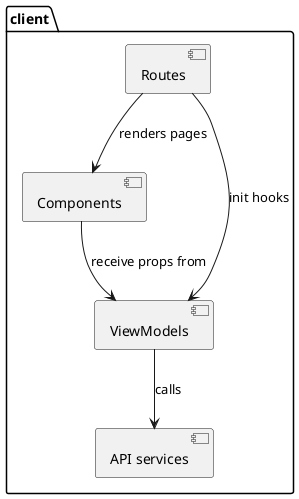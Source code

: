 @startuml
' High level structure of the React client application
package client {
  [Components] as C
  [ViewModels] as VM
  [API services] as API
  [Routes] as R
}

C --> VM : receive props from
VM --> API : calls
R --> C : renders pages
R --> VM : init hooks
@enduml
